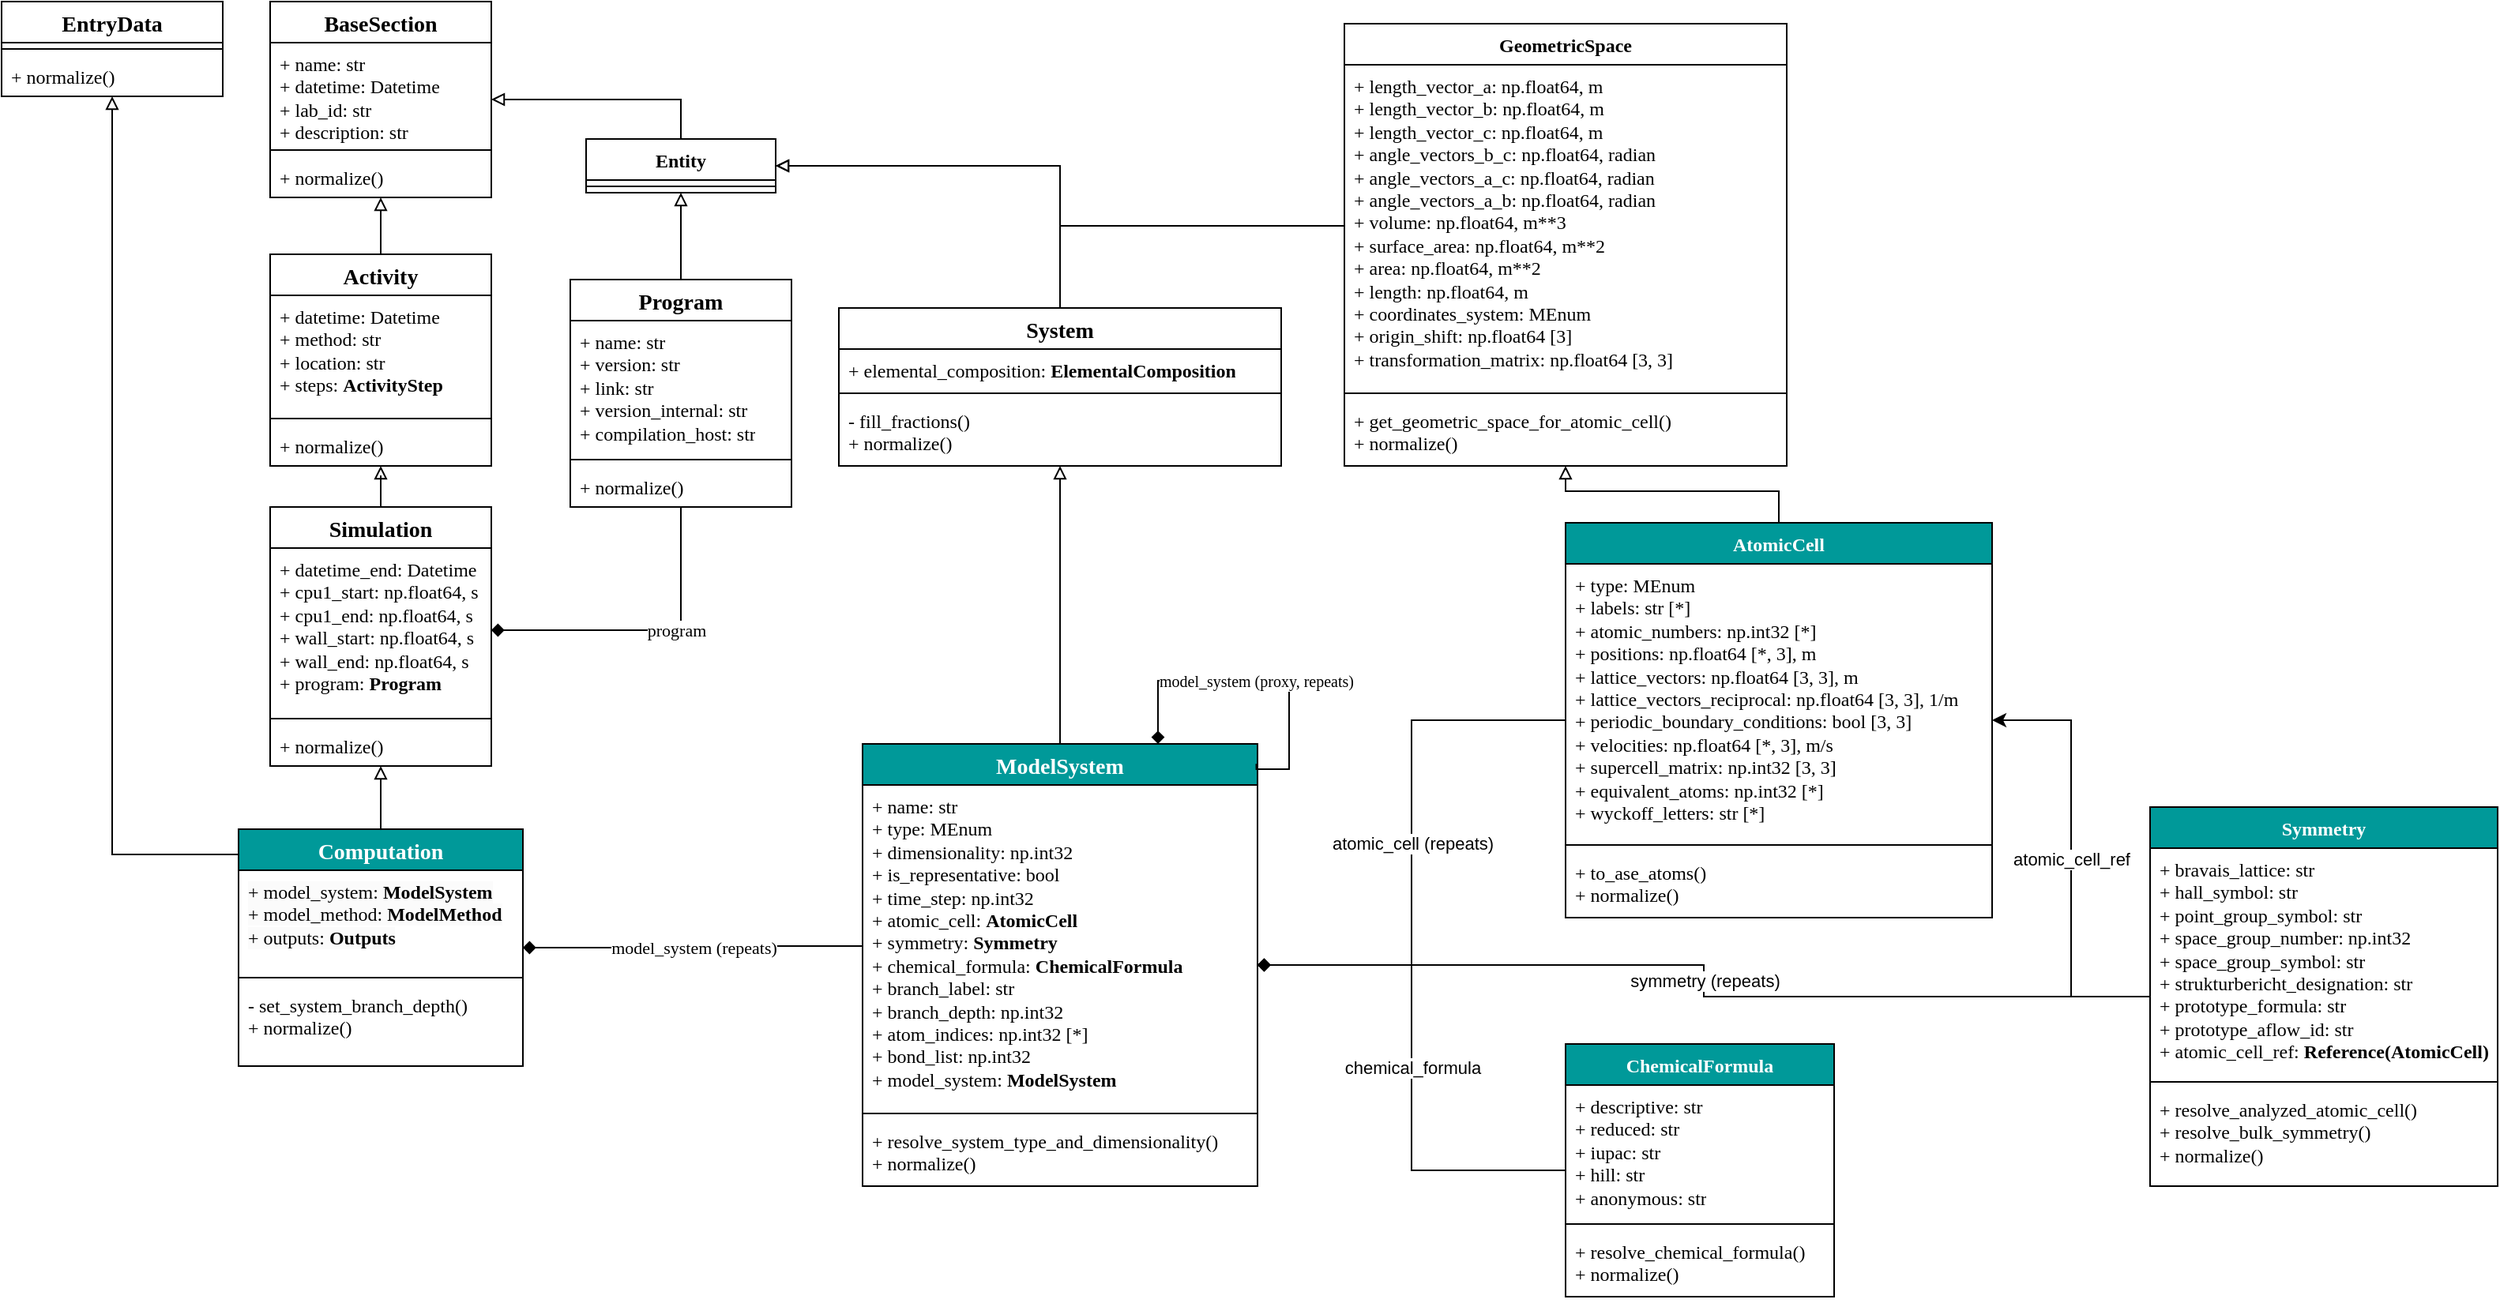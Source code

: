 <mxfile version="22.1.11" type="device">
  <diagram id="C5RBs43oDa-KdzZeNtuy" name="Page-1">
    <mxGraphModel dx="1875" dy="1099" grid="1" gridSize="10" guides="1" tooltips="1" connect="1" arrows="1" fold="1" page="1" pageScale="1" pageWidth="1600" pageHeight="900" background="none" math="0" shadow="0">
      <root>
        <mxCell id="WIyWlLk6GJQsqaUBKTNV-0" />
        <mxCell id="WIyWlLk6GJQsqaUBKTNV-1" parent="WIyWlLk6GJQsqaUBKTNV-0" />
        <mxCell id="U5GqgQL6ftk-DC07x9Vj-40" style="edgeStyle=orthogonalEdgeStyle;rounded=0;orthogonalLoop=1;jettySize=auto;html=1;exitX=0.5;exitY=0;exitDx=0;exitDy=0;endArrow=block;endFill=0;fontFamily=Titillium Web;" parent="WIyWlLk6GJQsqaUBKTNV-1" source="U5GqgQL6ftk-DC07x9Vj-12" target="U5GqgQL6ftk-DC07x9Vj-35" edge="1">
          <mxGeometry relative="1" as="geometry" />
        </mxCell>
        <mxCell id="U5GqgQL6ftk-DC07x9Vj-12" value="&lt;font style=&quot;font-size: 14px;&quot;&gt;Activity&lt;/font&gt;" style="swimlane;fontStyle=1;align=center;verticalAlign=top;childLayout=stackLayout;horizontal=1;startSize=26;horizontalStack=0;resizeParent=1;resizeParentMax=0;resizeLast=0;collapsible=1;marginBottom=0;whiteSpace=wrap;html=1;fontFamily=Titillium Web;" parent="WIyWlLk6GJQsqaUBKTNV-1" vertex="1">
          <mxGeometry x="170" y="160" width="140" height="134" as="geometry">
            <mxRectangle x="790" y="120" width="80" height="30" as="alternateBounds" />
          </mxGeometry>
        </mxCell>
        <mxCell id="U5GqgQL6ftk-DC07x9Vj-13" value="&lt;div&gt;+ datetime: Datetime&lt;/div&gt;&lt;div&gt;+ method: str&lt;/div&gt;&lt;div&gt;+ location: str&lt;/div&gt;&lt;div&gt;+ steps: &lt;b&gt;ActivityStep&lt;/b&gt;&lt;br&gt;&lt;/div&gt;" style="text;strokeColor=none;fillColor=none;align=left;verticalAlign=top;spacingLeft=4;spacingRight=4;overflow=hidden;rotatable=0;points=[[0,0.5],[1,0.5]];portConstraint=eastwest;whiteSpace=wrap;html=1;fontFamily=Titillium Web;" parent="U5GqgQL6ftk-DC07x9Vj-12" vertex="1">
          <mxGeometry y="26" width="140" height="74" as="geometry" />
        </mxCell>
        <mxCell id="U5GqgQL6ftk-DC07x9Vj-14" value="" style="line;strokeWidth=1;fillColor=none;align=left;verticalAlign=middle;spacingTop=-1;spacingLeft=3;spacingRight=3;rotatable=0;labelPosition=right;points=[];portConstraint=eastwest;strokeColor=inherit;fontFamily=Titillium Web;" parent="U5GqgQL6ftk-DC07x9Vj-12" vertex="1">
          <mxGeometry y="100" width="140" height="8" as="geometry" />
        </mxCell>
        <mxCell id="U5GqgQL6ftk-DC07x9Vj-15" value="+ normalize()" style="text;strokeColor=none;fillColor=none;align=left;verticalAlign=top;spacingLeft=4;spacingRight=4;overflow=hidden;rotatable=0;points=[[0,0.5],[1,0.5]];portConstraint=eastwest;whiteSpace=wrap;html=1;fontFamily=Titillium Web;" parent="U5GqgQL6ftk-DC07x9Vj-12" vertex="1">
          <mxGeometry y="108" width="140" height="26" as="geometry" />
        </mxCell>
        <mxCell id="U5GqgQL6ftk-DC07x9Vj-34" style="edgeStyle=orthogonalEdgeStyle;rounded=0;orthogonalLoop=1;jettySize=auto;html=1;entryX=0.5;entryY=1;entryDx=0;entryDy=0;endArrow=block;endFill=0;fontFamily=Titillium Web;" parent="WIyWlLk6GJQsqaUBKTNV-1" source="ploM4A354iRqME2_w59B-9" target="U5GqgQL6ftk-DC07x9Vj-12" edge="1">
          <mxGeometry relative="1" as="geometry">
            <mxPoint x="240" y="350" as="sourcePoint" />
          </mxGeometry>
        </mxCell>
        <mxCell id="U5GqgQL6ftk-DC07x9Vj-28" value="program" style="edgeStyle=orthogonalEdgeStyle;rounded=0;orthogonalLoop=1;jettySize=auto;html=1;endArrow=diamond;endFill=1;fontFamily=Titillium Web;" parent="WIyWlLk6GJQsqaUBKTNV-1" source="ploM4A354iRqME2_w59B-15" target="ploM4A354iRqME2_w59B-10" edge="1">
          <mxGeometry x="-0.18" relative="1" as="geometry">
            <mxPoint as="offset" />
            <mxPoint x="430" y="420" as="sourcePoint" />
            <mxPoint x="320" y="423" as="targetPoint" />
          </mxGeometry>
        </mxCell>
        <mxCell id="U5GqgQL6ftk-DC07x9Vj-33" style="edgeStyle=orthogonalEdgeStyle;rounded=0;orthogonalLoop=1;jettySize=auto;html=1;entryX=0.5;entryY=1;entryDx=0;entryDy=0;endArrow=block;endFill=0;fontFamily=Titillium Web;" parent="WIyWlLk6GJQsqaUBKTNV-1" source="ploM4A354iRqME2_w59B-15" target="U5GqgQL6ftk-DC07x9Vj-29" edge="1">
          <mxGeometry relative="1" as="geometry">
            <mxPoint x="430" y="220" as="sourcePoint" />
          </mxGeometry>
        </mxCell>
        <mxCell id="U5GqgQL6ftk-DC07x9Vj-39" style="edgeStyle=orthogonalEdgeStyle;rounded=0;orthogonalLoop=1;jettySize=auto;html=1;exitX=0.5;exitY=0;exitDx=0;exitDy=0;endArrow=block;endFill=0;fontFamily=Titillium Web;" parent="WIyWlLk6GJQsqaUBKTNV-1" source="U5GqgQL6ftk-DC07x9Vj-29" target="U5GqgQL6ftk-DC07x9Vj-35" edge="1">
          <mxGeometry relative="1" as="geometry" />
        </mxCell>
        <mxCell id="U5GqgQL6ftk-DC07x9Vj-29" value="Entity" style="swimlane;fontStyle=1;align=center;verticalAlign=top;childLayout=stackLayout;horizontal=1;startSize=26;horizontalStack=0;resizeParent=1;resizeParentMax=0;resizeLast=0;collapsible=1;marginBottom=0;whiteSpace=wrap;html=1;fontFamily=Titillium Web;" parent="WIyWlLk6GJQsqaUBKTNV-1" vertex="1">
          <mxGeometry x="370" y="87" width="120" height="34" as="geometry">
            <mxRectangle x="230" y="97" width="80" height="30" as="alternateBounds" />
          </mxGeometry>
        </mxCell>
        <mxCell id="U5GqgQL6ftk-DC07x9Vj-31" value="" style="line;strokeWidth=1;fillColor=none;align=left;verticalAlign=middle;spacingTop=-1;spacingLeft=3;spacingRight=3;rotatable=0;labelPosition=right;points=[];portConstraint=eastwest;strokeColor=inherit;fontFamily=Titillium Web;" parent="U5GqgQL6ftk-DC07x9Vj-29" vertex="1">
          <mxGeometry y="26" width="120" height="8" as="geometry" />
        </mxCell>
        <mxCell id="U5GqgQL6ftk-DC07x9Vj-35" value="&lt;font style=&quot;font-size: 14px;&quot;&gt;BaseSection&lt;/font&gt;" style="swimlane;fontStyle=1;align=center;verticalAlign=top;childLayout=stackLayout;horizontal=1;startSize=26;horizontalStack=0;resizeParent=1;resizeParentMax=0;resizeLast=0;collapsible=1;marginBottom=0;whiteSpace=wrap;html=1;fontFamily=Titillium Web;" parent="WIyWlLk6GJQsqaUBKTNV-1" vertex="1">
          <mxGeometry x="170" width="140" height="124" as="geometry">
            <mxRectangle x="790" y="120" width="80" height="30" as="alternateBounds" />
          </mxGeometry>
        </mxCell>
        <mxCell id="U5GqgQL6ftk-DC07x9Vj-36" value="&lt;div&gt;+ name: str&lt;/div&gt;&lt;div&gt;+ datetime: Datetime&lt;/div&gt;&lt;div&gt;+ lab_id: str&lt;/div&gt;&lt;div&gt;+ description: str&lt;br&gt;&lt;/div&gt;" style="text;strokeColor=none;fillColor=none;align=left;verticalAlign=top;spacingLeft=4;spacingRight=4;overflow=hidden;rotatable=0;points=[[0,0.5],[1,0.5]];portConstraint=eastwest;whiteSpace=wrap;html=1;fontFamily=Titillium Web;" parent="U5GqgQL6ftk-DC07x9Vj-35" vertex="1">
          <mxGeometry y="26" width="140" height="64" as="geometry" />
        </mxCell>
        <mxCell id="U5GqgQL6ftk-DC07x9Vj-37" value="" style="line;strokeWidth=1;fillColor=none;align=left;verticalAlign=middle;spacingTop=-1;spacingLeft=3;spacingRight=3;rotatable=0;labelPosition=right;points=[];portConstraint=eastwest;strokeColor=inherit;fontFamily=Titillium Web;" parent="U5GqgQL6ftk-DC07x9Vj-35" vertex="1">
          <mxGeometry y="90" width="140" height="8" as="geometry" />
        </mxCell>
        <mxCell id="U5GqgQL6ftk-DC07x9Vj-38" value="+ normalize()" style="text;strokeColor=none;fillColor=none;align=left;verticalAlign=top;spacingLeft=4;spacingRight=4;overflow=hidden;rotatable=0;points=[[0,0.5],[1,0.5]];portConstraint=eastwest;whiteSpace=wrap;html=1;fontFamily=Titillium Web;" parent="U5GqgQL6ftk-DC07x9Vj-35" vertex="1">
          <mxGeometry y="98" width="140" height="26" as="geometry" />
        </mxCell>
        <mxCell id="-lElYZLikcV54iIBVmyU-9" style="edgeStyle=orthogonalEdgeStyle;rounded=0;orthogonalLoop=1;jettySize=auto;html=1;exitX=0.5;exitY=0;exitDx=0;exitDy=0;endArrow=block;endFill=0;fontFamily=Titillium Web;" parent="WIyWlLk6GJQsqaUBKTNV-1" source="-lElYZLikcV54iIBVmyU-5" target="ploM4A354iRqME2_w59B-9" edge="1">
          <mxGeometry relative="1" as="geometry">
            <mxPoint x="240" y="478" as="targetPoint" />
          </mxGeometry>
        </mxCell>
        <mxCell id="GcffmOKPlSCTgOieq29l-12" style="edgeStyle=orthogonalEdgeStyle;rounded=0;orthogonalLoop=1;jettySize=auto;html=1;exitX=0;exitY=0;exitDx=0;exitDy=0;endArrow=block;endFill=0;" parent="WIyWlLk6GJQsqaUBKTNV-1" source="-lElYZLikcV54iIBVmyU-5" target="GcffmOKPlSCTgOieq29l-7" edge="1">
          <mxGeometry relative="1" as="geometry">
            <Array as="points">
              <mxPoint x="70" y="540" />
            </Array>
          </mxGeometry>
        </mxCell>
        <mxCell id="-lElYZLikcV54iIBVmyU-5" value="&lt;font style=&quot;font-size: 14px;&quot;&gt;Computation&lt;/font&gt;" style="swimlane;fontStyle=1;align=center;verticalAlign=top;childLayout=stackLayout;horizontal=1;startSize=26;horizontalStack=0;resizeParent=1;resizeParentMax=0;resizeLast=0;collapsible=1;marginBottom=0;whiteSpace=wrap;html=1;fillColor=#009999;fontColor=#ffffff;fontFamily=Titillium Web;" parent="WIyWlLk6GJQsqaUBKTNV-1" vertex="1">
          <mxGeometry x="150" y="524" width="180" height="150" as="geometry">
            <mxRectangle x="790" y="120" width="80" height="30" as="alternateBounds" />
          </mxGeometry>
        </mxCell>
        <mxCell id="-lElYZLikcV54iIBVmyU-6" value="&lt;span style=&quot;color: rgb(0, 0, 0); font-family: &amp;quot;Titillium Web&amp;quot;; font-size: 12px; font-style: normal; font-variant-ligatures: normal; font-variant-caps: normal; font-weight: 400; letter-spacing: normal; orphans: 2; text-align: left; text-indent: 0px; text-transform: none; widows: 2; word-spacing: 0px; -webkit-text-stroke-width: 0px; background-color: rgb(251, 251, 251); text-decoration-thickness: initial; text-decoration-style: initial; text-decoration-color: initial; float: none; display: inline !important;&quot;&gt;+ model_system:&lt;span&gt;&amp;nbsp;&lt;/span&gt;&lt;/span&gt;&lt;span style=&quot;border-color: var(--border-color); color: rgb(0, 0, 0); font-family: &amp;quot;Titillium Web&amp;quot;; font-size: 12px; font-style: normal; font-variant-ligatures: normal; font-variant-caps: normal; letter-spacing: normal; orphans: 2; text-align: left; text-indent: 0px; text-transform: none; widows: 2; word-spacing: 0px; -webkit-text-stroke-width: 0px; background-color: rgb(251, 251, 251); text-decoration-thickness: initial; text-decoration-style: initial; text-decoration-color: initial;&quot;&gt;&lt;b&gt;ModelSystem&lt;/b&gt;&lt;br&gt;+ model_method:&lt;/span&gt;&lt;span style=&quot;border-color: var(--border-color); color: rgb(0, 0, 0); font-family: &amp;quot;Titillium Web&amp;quot;; font-size: 12px; font-style: normal; font-variant-ligatures: normal; font-variant-caps: normal; letter-spacing: normal; orphans: 2; text-align: left; text-indent: 0px; text-transform: none; widows: 2; word-spacing: 0px; -webkit-text-stroke-width: 0px; background-color: rgb(251, 251, 251); text-decoration-thickness: initial; text-decoration-style: initial; text-decoration-color: initial;&quot;&gt;&lt;b&gt;&amp;nbsp;&lt;/b&gt;&lt;span style=&quot;border-color: var(--border-color);&quot;&gt;&lt;b&gt;ModelMethod&lt;/b&gt;&lt;br&gt;+ outputs:&lt;/span&gt;&lt;b style=&quot;font-weight: bold; border-color: var(--border-color);&quot;&gt;&amp;nbsp;&lt;b style=&quot;border-color: var(--border-color);&quot;&gt;Outputs&lt;br style=&quot;border-color: var(--border-color);&quot;&gt;&lt;/b&gt;&lt;/b&gt;&lt;/span&gt;" style="text;strokeColor=none;fillColor=none;align=left;verticalAlign=top;spacingLeft=4;spacingRight=4;overflow=hidden;rotatable=0;points=[[0,0.5],[1,0.5]];portConstraint=eastwest;whiteSpace=wrap;html=1;fontFamily=Titillium Web;" parent="-lElYZLikcV54iIBVmyU-5" vertex="1">
          <mxGeometry y="26" width="180" height="64" as="geometry" />
        </mxCell>
        <mxCell id="-lElYZLikcV54iIBVmyU-7" value="" style="line;strokeWidth=1;fillColor=none;align=left;verticalAlign=middle;spacingTop=-1;spacingLeft=3;spacingRight=3;rotatable=0;labelPosition=right;points=[];portConstraint=eastwest;strokeColor=inherit;fontFamily=Titillium Web;" parent="-lElYZLikcV54iIBVmyU-5" vertex="1">
          <mxGeometry y="90" width="180" height="8" as="geometry" />
        </mxCell>
        <mxCell id="-lElYZLikcV54iIBVmyU-8" value="&lt;div&gt;- set_system_branch_depth()&lt;br&gt;&lt;/div&gt;&lt;div&gt;+ normalize()&lt;/div&gt;" style="text;strokeColor=none;fillColor=none;align=left;verticalAlign=top;spacingLeft=4;spacingRight=4;overflow=hidden;rotatable=0;points=[[0,0.5],[1,0.5]];portConstraint=eastwest;whiteSpace=wrap;html=1;fontFamily=Titillium Web;" parent="-lElYZLikcV54iIBVmyU-5" vertex="1">
          <mxGeometry y="98" width="180" height="52" as="geometry" />
        </mxCell>
        <mxCell id="-lElYZLikcV54iIBVmyU-25" style="edgeStyle=orthogonalEdgeStyle;rounded=0;orthogonalLoop=1;jettySize=auto;html=1;endArrow=block;endFill=0;fontFamily=Titillium Web;" parent="WIyWlLk6GJQsqaUBKTNV-1" source="-lElYZLikcV54iIBVmyU-10" target="-lElYZLikcV54iIBVmyU-18" edge="1">
          <mxGeometry relative="1" as="geometry" />
        </mxCell>
        <mxCell id="-lElYZLikcV54iIBVmyU-10" value="&lt;font style=&quot;font-size: 14px;&quot;&gt;ModelSystem&lt;/font&gt;" style="swimlane;fontStyle=1;align=center;verticalAlign=top;childLayout=stackLayout;horizontal=1;startSize=26;horizontalStack=0;resizeParent=1;resizeParentMax=0;resizeLast=0;collapsible=1;marginBottom=0;whiteSpace=wrap;html=1;fillColor=#009999;fontColor=#ffffff;fontFamily=Titillium Web;" parent="WIyWlLk6GJQsqaUBKTNV-1" vertex="1">
          <mxGeometry x="545" y="470" width="250" height="280" as="geometry">
            <mxRectangle x="790" y="120" width="80" height="30" as="alternateBounds" />
          </mxGeometry>
        </mxCell>
        <mxCell id="-lElYZLikcV54iIBVmyU-11" value="&lt;div&gt;+ name: str&lt;/div&gt;&lt;div style=&quot;border-color: var(--border-color);&quot;&gt;+ type: MEnum&lt;/div&gt;&lt;div&gt;&lt;div style=&quot;border-color: var(--border-color);&quot;&gt;+ dimensionality: np.int32&lt;/div&gt;&lt;/div&gt;&lt;div style=&quot;border-color: var(--border-color);&quot;&gt;&lt;div style=&quot;border-color: var(--border-color);&quot;&gt;+ is_representative: bool&lt;br style=&quot;border-color: var(--border-color);&quot;&gt;&lt;/div&gt;&lt;div&gt;&lt;span style=&quot;background-color: initial;&quot;&gt;+ time_step: np.int32&lt;/span&gt;&lt;/div&gt;&lt;/div&gt;&lt;div&gt;+ atomic_cell: &lt;b&gt;AtomicCell&lt;/b&gt;&lt;/div&gt;&lt;div&gt;+ symmetry: &lt;b&gt;Symmetry&lt;/b&gt;&lt;/div&gt;&lt;div&gt;&lt;span style=&quot;background-color: initial;&quot;&gt;+ chemical_formula: &lt;b&gt;ChemicalFormula&lt;/b&gt;&lt;/span&gt;&lt;/div&gt;&lt;div&gt;&lt;span style=&quot;background-color: initial;&quot;&gt;+ branch_label: str&lt;/span&gt;&lt;br&gt;&lt;/div&gt;&lt;div&gt;+ branch_depth: np.int32&lt;/div&gt;&lt;div&gt;+ atom_indices: np.int32 [*]&lt;/div&gt;&lt;div&gt;+ bond_list: np.int32&lt;/div&gt;&lt;div&gt;+ model_system: &lt;b&gt;ModelSystem&lt;/b&gt;&lt;/div&gt;" style="text;strokeColor=none;fillColor=none;align=left;verticalAlign=top;spacingLeft=4;spacingRight=4;overflow=hidden;rotatable=0;points=[[0,0.5],[1,0.5]];portConstraint=eastwest;whiteSpace=wrap;html=1;fontFamily=Titillium Web;" parent="-lElYZLikcV54iIBVmyU-10" vertex="1">
          <mxGeometry y="26" width="250" height="204" as="geometry" />
        </mxCell>
        <mxCell id="-lElYZLikcV54iIBVmyU-12" value="" style="line;strokeWidth=1;fillColor=none;align=left;verticalAlign=middle;spacingTop=-1;spacingLeft=3;spacingRight=3;rotatable=0;labelPosition=right;points=[];portConstraint=eastwest;strokeColor=inherit;fontFamily=Titillium Web;" parent="-lElYZLikcV54iIBVmyU-10" vertex="1">
          <mxGeometry y="230" width="250" height="8" as="geometry" />
        </mxCell>
        <mxCell id="-lElYZLikcV54iIBVmyU-13" value="&lt;div&gt;+ resolve_system_type_and_dimensionality()&lt;/div&gt;&lt;div&gt;&lt;span style=&quot;background-color: initial;&quot;&gt;+ normalize()&lt;/span&gt;&lt;/div&gt;" style="text;strokeColor=none;fillColor=none;align=left;verticalAlign=top;spacingLeft=4;spacingRight=4;overflow=hidden;rotatable=0;points=[[0,0.5],[1,0.5]];portConstraint=eastwest;whiteSpace=wrap;html=1;fontFamily=Titillium Web;" parent="-lElYZLikcV54iIBVmyU-10" vertex="1">
          <mxGeometry y="238" width="250" height="42" as="geometry" />
        </mxCell>
        <mxCell id="-lElYZLikcV54iIBVmyU-15" value="model_system (repeats)" style="edgeStyle=orthogonalEdgeStyle;rounded=0;orthogonalLoop=1;jettySize=auto;html=1;exitX=0;exitY=0.5;exitDx=0;exitDy=0;endArrow=diamond;endFill=1;fontFamily=Titillium Web;" parent="WIyWlLk6GJQsqaUBKTNV-1" source="-lElYZLikcV54iIBVmyU-11" target="-lElYZLikcV54iIBVmyU-5" edge="1">
          <mxGeometry relative="1" as="geometry" />
        </mxCell>
        <mxCell id="GcffmOKPlSCTgOieq29l-13" style="edgeStyle=orthogonalEdgeStyle;rounded=0;orthogonalLoop=1;jettySize=auto;html=1;exitX=0.5;exitY=0;exitDx=0;exitDy=0;endArrow=block;endFill=0;entryX=1;entryY=0.5;entryDx=0;entryDy=0;" parent="WIyWlLk6GJQsqaUBKTNV-1" source="-lElYZLikcV54iIBVmyU-18" target="U5GqgQL6ftk-DC07x9Vj-29" edge="1">
          <mxGeometry relative="1" as="geometry" />
        </mxCell>
        <mxCell id="-lElYZLikcV54iIBVmyU-18" value="&lt;font style=&quot;font-size: 14px;&quot;&gt;System&lt;/font&gt;" style="swimlane;fontStyle=1;align=center;verticalAlign=top;childLayout=stackLayout;horizontal=1;startSize=26;horizontalStack=0;resizeParent=1;resizeParentMax=0;resizeLast=0;collapsible=1;marginBottom=0;whiteSpace=wrap;html=1;fontFamily=Titillium Web;" parent="WIyWlLk6GJQsqaUBKTNV-1" vertex="1">
          <mxGeometry x="530" y="194" width="280" height="100" as="geometry">
            <mxRectangle x="790" y="120" width="80" height="30" as="alternateBounds" />
          </mxGeometry>
        </mxCell>
        <mxCell id="-lElYZLikcV54iIBVmyU-19" value="+ elemental_composition: &lt;b&gt;ElementalComposition&lt;/b&gt;" style="text;strokeColor=none;fillColor=none;align=left;verticalAlign=top;spacingLeft=4;spacingRight=4;overflow=hidden;rotatable=0;points=[[0,0.5],[1,0.5]];portConstraint=eastwest;whiteSpace=wrap;html=1;fontFamily=Titillium Web;" parent="-lElYZLikcV54iIBVmyU-18" vertex="1">
          <mxGeometry y="26" width="280" height="24" as="geometry" />
        </mxCell>
        <mxCell id="-lElYZLikcV54iIBVmyU-20" value="" style="line;strokeWidth=1;fillColor=none;align=left;verticalAlign=middle;spacingTop=-1;spacingLeft=3;spacingRight=3;rotatable=0;labelPosition=right;points=[];portConstraint=eastwest;strokeColor=inherit;fontFamily=Titillium Web;" parent="-lElYZLikcV54iIBVmyU-18" vertex="1">
          <mxGeometry y="50" width="280" height="8" as="geometry" />
        </mxCell>
        <mxCell id="-lElYZLikcV54iIBVmyU-21" value="&lt;div&gt;- fill_fractions()&lt;/div&gt;&lt;div&gt;+ normalize()&lt;br&gt;&lt;/div&gt;" style="text;strokeColor=none;fillColor=none;align=left;verticalAlign=top;spacingLeft=4;spacingRight=4;overflow=hidden;rotatable=0;points=[[0,0.5],[1,0.5]];portConstraint=eastwest;whiteSpace=wrap;html=1;fontFamily=Titillium Web;" parent="-lElYZLikcV54iIBVmyU-18" vertex="1">
          <mxGeometry y="58" width="280" height="42" as="geometry" />
        </mxCell>
        <mxCell id="-lElYZLikcV54iIBVmyU-31" style="edgeStyle=orthogonalEdgeStyle;rounded=0;orthogonalLoop=1;jettySize=auto;html=1;endArrow=block;endFill=0;fontFamily=Titillium Web;" parent="WIyWlLk6GJQsqaUBKTNV-1" source="-lElYZLikcV54iIBVmyU-27" target="ploM4A354iRqME2_w59B-1" edge="1">
          <mxGeometry relative="1" as="geometry">
            <mxPoint x="1100" y="146.029" as="targetPoint" />
          </mxGeometry>
        </mxCell>
        <mxCell id="ploM4A354iRqME2_w59B-26" value="atomic_cell (repeats)" style="edgeStyle=orthogonalEdgeStyle;rounded=0;orthogonalLoop=1;jettySize=auto;html=1;endArrow=diamond;endFill=1;" edge="1" parent="WIyWlLk6GJQsqaUBKTNV-1" source="-lElYZLikcV54iIBVmyU-27" target="-lElYZLikcV54iIBVmyU-10">
          <mxGeometry x="0.001" relative="1" as="geometry">
            <mxPoint as="offset" />
          </mxGeometry>
        </mxCell>
        <mxCell id="-lElYZLikcV54iIBVmyU-27" value="AtomicCell" style="swimlane;fontStyle=1;align=center;verticalAlign=top;childLayout=stackLayout;horizontal=1;startSize=26;horizontalStack=0;resizeParent=1;resizeParentMax=0;resizeLast=0;collapsible=1;marginBottom=0;whiteSpace=wrap;html=1;fillColor=#009999;fontColor=#ffffff;fontFamily=Titillium Web;" parent="WIyWlLk6GJQsqaUBKTNV-1" vertex="1">
          <mxGeometry x="990" y="330" width="270" height="250" as="geometry">
            <mxRectangle x="790" y="120" width="80" height="30" as="alternateBounds" />
          </mxGeometry>
        </mxCell>
        <mxCell id="-lElYZLikcV54iIBVmyU-28" value="&lt;div&gt;+ type: MEnum&lt;/div&gt;&lt;div&gt;&lt;span style=&quot;background-color: initial;&quot;&gt;+ labels: str [*]&lt;/span&gt;&lt;br&gt;&lt;/div&gt;&lt;div&gt;+ atomic_numbers: np.int32 [*]&lt;br&gt;&lt;/div&gt;&lt;div&gt;+ positions: np.float64 [*, 3], m&lt;/div&gt;&lt;div&gt;+ lattice_vectors: np.float64 [3, 3], m&lt;br&gt;&lt;/div&gt;&lt;div&gt;+ lattice_vectors_reciprocal: np.float64 [3, 3], 1/m&lt;br&gt;&lt;/div&gt;&lt;div&gt;+ periodic_boundary_conditions: bool [3, 3]&lt;/div&gt;&lt;div&gt;+ velocities: np.float64 [*, 3], m/s&lt;/div&gt;&lt;div&gt;+ supercell_matrix: np.int32 [3, 3]&lt;/div&gt;&lt;div&gt;+ equivalent_atoms: np.int32 [*]&lt;/div&gt;&lt;div&gt;+ wyckoff_letters: str [*]&lt;/div&gt;" style="text;strokeColor=none;fillColor=none;align=left;verticalAlign=top;spacingLeft=4;spacingRight=4;overflow=hidden;rotatable=0;points=[[0,0.5],[1,0.5]];portConstraint=eastwest;whiteSpace=wrap;html=1;fontFamily=Titillium Web;" parent="-lElYZLikcV54iIBVmyU-27" vertex="1">
          <mxGeometry y="26" width="270" height="174" as="geometry" />
        </mxCell>
        <mxCell id="-lElYZLikcV54iIBVmyU-29" value="" style="line;strokeWidth=1;fillColor=none;align=left;verticalAlign=middle;spacingTop=-1;spacingLeft=3;spacingRight=3;rotatable=0;labelPosition=right;points=[];portConstraint=eastwest;strokeColor=inherit;fontFamily=Titillium Web;" parent="-lElYZLikcV54iIBVmyU-27" vertex="1">
          <mxGeometry y="200" width="270" height="8" as="geometry" />
        </mxCell>
        <mxCell id="-lElYZLikcV54iIBVmyU-30" value="+ to_ase_atoms()&lt;br&gt;+ normalize()" style="text;strokeColor=none;fillColor=none;align=left;verticalAlign=top;spacingLeft=4;spacingRight=4;overflow=hidden;rotatable=0;points=[[0,0.5],[1,0.5]];portConstraint=eastwest;whiteSpace=wrap;html=1;fontFamily=Titillium Web;" parent="-lElYZLikcV54iIBVmyU-27" vertex="1">
          <mxGeometry y="208" width="270" height="42" as="geometry" />
        </mxCell>
        <mxCell id="GcffmOKPlSCTgOieq29l-7" value="&lt;font style=&quot;font-size: 14px;&quot;&gt;EntryData&lt;/font&gt;" style="swimlane;fontStyle=1;align=center;verticalAlign=top;childLayout=stackLayout;horizontal=1;startSize=26;horizontalStack=0;resizeParent=1;resizeParentMax=0;resizeLast=0;collapsible=1;marginBottom=0;whiteSpace=wrap;html=1;fontFamily=Titillium Web;" parent="WIyWlLk6GJQsqaUBKTNV-1" vertex="1">
          <mxGeometry width="140" height="60" as="geometry">
            <mxRectangle x="790" y="120" width="80" height="30" as="alternateBounds" />
          </mxGeometry>
        </mxCell>
        <mxCell id="GcffmOKPlSCTgOieq29l-9" value="" style="line;strokeWidth=1;fillColor=none;align=left;verticalAlign=middle;spacingTop=-1;spacingLeft=3;spacingRight=3;rotatable=0;labelPosition=right;points=[];portConstraint=eastwest;strokeColor=inherit;fontFamily=Titillium Web;" parent="GcffmOKPlSCTgOieq29l-7" vertex="1">
          <mxGeometry y="26" width="140" height="8" as="geometry" />
        </mxCell>
        <mxCell id="GcffmOKPlSCTgOieq29l-10" value="+ normalize()" style="text;strokeColor=none;fillColor=none;align=left;verticalAlign=top;spacingLeft=4;spacingRight=4;overflow=hidden;rotatable=0;points=[[0,0.5],[1,0.5]];portConstraint=eastwest;whiteSpace=wrap;html=1;fontFamily=Titillium Web;" parent="GcffmOKPlSCTgOieq29l-7" vertex="1">
          <mxGeometry y="34" width="140" height="26" as="geometry" />
        </mxCell>
        <mxCell id="GcffmOKPlSCTgOieq29l-17" value="&lt;font style=&quot;font-size: 10px;&quot; face=&quot;Titillium Web&quot;&gt;model_system (proxy, repeats)&lt;/font&gt;" style="edgeStyle=orthogonalEdgeStyle;rounded=0;orthogonalLoop=1;jettySize=auto;html=1;exitX=0.997;exitY=0.045;exitDx=0;exitDy=0;exitPerimeter=0;endArrow=diamond;endFill=1;" parent="WIyWlLk6GJQsqaUBKTNV-1" source="-lElYZLikcV54iIBVmyU-10" target="-lElYZLikcV54iIBVmyU-10" edge="1">
          <mxGeometry relative="1" as="geometry">
            <Array as="points">
              <mxPoint x="794" y="486" />
              <mxPoint x="815" y="486" />
              <mxPoint x="815" y="430" />
              <mxPoint x="732" y="430" />
            </Array>
          </mxGeometry>
        </mxCell>
        <mxCell id="ploM4A354iRqME2_w59B-1" value="GeometricSpace" style="swimlane;fontStyle=1;align=center;verticalAlign=top;childLayout=stackLayout;horizontal=1;startSize=26;horizontalStack=0;resizeParent=1;resizeParentMax=0;resizeLast=0;collapsible=1;marginBottom=0;whiteSpace=wrap;html=1;fontFamily=Titillium Web;" vertex="1" parent="WIyWlLk6GJQsqaUBKTNV-1">
          <mxGeometry x="850" y="14" width="280" height="280" as="geometry">
            <mxRectangle x="790" y="120" width="80" height="30" as="alternateBounds" />
          </mxGeometry>
        </mxCell>
        <mxCell id="ploM4A354iRqME2_w59B-2" value="&lt;div style=&quot;border-color: var(--border-color);&quot;&gt;+ length_vector_a: np.float64, m&lt;br style=&quot;border-color: var(--border-color);&quot;&gt;&lt;/div&gt;+ length_vector_b: np.float64, m&lt;br style=&quot;border-color: var(--border-color);&quot;&gt;+ length_vector_c: np.float64, m&lt;br style=&quot;border-color: var(--border-color);&quot;&gt;+ angle_vectors_b_c: np.float64, radian&lt;br style=&quot;border-color: var(--border-color);&quot;&gt;+ angle_vectors_a_c: np.float64, radian&lt;br style=&quot;border-color: var(--border-color);&quot;&gt;+ angle_vectors_a_b: np.float64, radian&lt;br style=&quot;border-color: var(--border-color);&quot;&gt;+ volume: np.float64, m**3&lt;br style=&quot;border-color: var(--border-color);&quot;&gt;+ surface_area: np.float64, m**2&lt;br style=&quot;border-color: var(--border-color);&quot;&gt;+ area: np.float64, m**2&lt;br style=&quot;border-color: var(--border-color);&quot;&gt;+ length: np.float64, m&lt;br style=&quot;border-color: var(--border-color);&quot;&gt;+ coordinates_system: MEnum&lt;br style=&quot;border-color: var(--border-color);&quot;&gt;+ origin_shift: np.float64 [3]&lt;br style=&quot;border-color: var(--border-color);&quot;&gt;+&amp;nbsp;transformation_matrix: np.float64 [3, 3]" style="text;strokeColor=none;fillColor=none;align=left;verticalAlign=top;spacingLeft=4;spacingRight=4;overflow=hidden;rotatable=0;points=[[0,0.5],[1,0.5]];portConstraint=eastwest;whiteSpace=wrap;html=1;fontFamily=Titillium Web;" vertex="1" parent="ploM4A354iRqME2_w59B-1">
          <mxGeometry y="26" width="280" height="204" as="geometry" />
        </mxCell>
        <mxCell id="ploM4A354iRqME2_w59B-3" value="" style="line;strokeWidth=1;fillColor=none;align=left;verticalAlign=middle;spacingTop=-1;spacingLeft=3;spacingRight=3;rotatable=0;labelPosition=right;points=[];portConstraint=eastwest;strokeColor=inherit;fontFamily=Titillium Web;" vertex="1" parent="ploM4A354iRqME2_w59B-1">
          <mxGeometry y="230" width="280" height="8" as="geometry" />
        </mxCell>
        <mxCell id="ploM4A354iRqME2_w59B-4" value="&lt;div&gt;+ get_geometric_space_for_atomic_cell()&lt;/div&gt;&lt;div&gt;+ normalize()&lt;br&gt;&lt;/div&gt;" style="text;strokeColor=none;fillColor=none;align=left;verticalAlign=top;spacingLeft=4;spacingRight=4;overflow=hidden;rotatable=0;points=[[0,0.5],[1,0.5]];portConstraint=eastwest;whiteSpace=wrap;html=1;fontFamily=Titillium Web;" vertex="1" parent="ploM4A354iRqME2_w59B-1">
          <mxGeometry y="238" width="280" height="42" as="geometry" />
        </mxCell>
        <mxCell id="ploM4A354iRqME2_w59B-8" style="edgeStyle=orthogonalEdgeStyle;rounded=0;orthogonalLoop=1;jettySize=auto;html=1;exitX=0;exitY=0.5;exitDx=0;exitDy=0;endArrow=block;endFill=0;" edge="1" parent="WIyWlLk6GJQsqaUBKTNV-1" source="ploM4A354iRqME2_w59B-2" target="U5GqgQL6ftk-DC07x9Vj-29">
          <mxGeometry relative="1" as="geometry" />
        </mxCell>
        <mxCell id="ploM4A354iRqME2_w59B-9" value="&lt;font style=&quot;font-size: 14px;&quot;&gt;Simulation&lt;/font&gt;" style="swimlane;fontStyle=1;align=center;verticalAlign=top;childLayout=stackLayout;horizontal=1;startSize=26;horizontalStack=0;resizeParent=1;resizeParentMax=0;resizeLast=0;collapsible=1;marginBottom=0;whiteSpace=wrap;html=1;fontFamily=Titillium Web;" vertex="1" parent="WIyWlLk6GJQsqaUBKTNV-1">
          <mxGeometry x="170" y="320" width="140" height="164" as="geometry">
            <mxRectangle x="790" y="120" width="80" height="30" as="alternateBounds" />
          </mxGeometry>
        </mxCell>
        <mxCell id="ploM4A354iRqME2_w59B-10" value="&lt;div&gt;+ datetime_end: Datetime&lt;/div&gt;&lt;div&gt;+ cpu1_start: np.float64, s&lt;/div&gt;&lt;div&gt;+ cpu1_end: np.float64, s&lt;/div&gt;&lt;div&gt;+ wall_start: np.float64, s&lt;/div&gt;&lt;div&gt;+ wall_end: np.float64, s&lt;/div&gt;&lt;div&gt;+ program: &lt;b&gt;Program&lt;/b&gt;&lt;br&gt;&lt;/div&gt;" style="text;strokeColor=none;fillColor=none;align=left;verticalAlign=top;spacingLeft=4;spacingRight=4;overflow=hidden;rotatable=0;points=[[0,0.5],[1,0.5]];portConstraint=eastwest;whiteSpace=wrap;html=1;fontFamily=Titillium Web;" vertex="1" parent="ploM4A354iRqME2_w59B-9">
          <mxGeometry y="26" width="140" height="104" as="geometry" />
        </mxCell>
        <mxCell id="ploM4A354iRqME2_w59B-11" value="" style="line;strokeWidth=1;fillColor=none;align=left;verticalAlign=middle;spacingTop=-1;spacingLeft=3;spacingRight=3;rotatable=0;labelPosition=right;points=[];portConstraint=eastwest;strokeColor=inherit;fontFamily=Titillium Web;" vertex="1" parent="ploM4A354iRqME2_w59B-9">
          <mxGeometry y="130" width="140" height="8" as="geometry" />
        </mxCell>
        <mxCell id="ploM4A354iRqME2_w59B-12" value="+ normalize()" style="text;strokeColor=none;fillColor=none;align=left;verticalAlign=top;spacingLeft=4;spacingRight=4;overflow=hidden;rotatable=0;points=[[0,0.5],[1,0.5]];portConstraint=eastwest;whiteSpace=wrap;html=1;fontFamily=Titillium Web;" vertex="1" parent="ploM4A354iRqME2_w59B-9">
          <mxGeometry y="138" width="140" height="26" as="geometry" />
        </mxCell>
        <mxCell id="ploM4A354iRqME2_w59B-15" value="&lt;font style=&quot;font-size: 14px;&quot;&gt;Program&lt;/font&gt;" style="swimlane;fontStyle=1;align=center;verticalAlign=top;childLayout=stackLayout;horizontal=1;startSize=26;horizontalStack=0;resizeParent=1;resizeParentMax=0;resizeLast=0;collapsible=1;marginBottom=0;whiteSpace=wrap;html=1;fontFamily=Titillium Web;" vertex="1" parent="WIyWlLk6GJQsqaUBKTNV-1">
          <mxGeometry x="360" y="176" width="140" height="144" as="geometry">
            <mxRectangle x="790" y="120" width="80" height="30" as="alternateBounds" />
          </mxGeometry>
        </mxCell>
        <mxCell id="ploM4A354iRqME2_w59B-16" value="&lt;div&gt;+ name: str&lt;/div&gt;&lt;div&gt;+ version: str&lt;/div&gt;&lt;div&gt;+ link: str&lt;/div&gt;&lt;div&gt;+ version_internal: str&lt;/div&gt;&lt;div&gt;+ compilation_host: str&lt;/div&gt;" style="text;strokeColor=none;fillColor=none;align=left;verticalAlign=top;spacingLeft=4;spacingRight=4;overflow=hidden;rotatable=0;points=[[0,0.5],[1,0.5]];portConstraint=eastwest;whiteSpace=wrap;html=1;fontFamily=Titillium Web;" vertex="1" parent="ploM4A354iRqME2_w59B-15">
          <mxGeometry y="26" width="140" height="84" as="geometry" />
        </mxCell>
        <mxCell id="ploM4A354iRqME2_w59B-17" value="" style="line;strokeWidth=1;fillColor=none;align=left;verticalAlign=middle;spacingTop=-1;spacingLeft=3;spacingRight=3;rotatable=0;labelPosition=right;points=[];portConstraint=eastwest;strokeColor=inherit;fontFamily=Titillium Web;" vertex="1" parent="ploM4A354iRqME2_w59B-15">
          <mxGeometry y="110" width="140" height="8" as="geometry" />
        </mxCell>
        <mxCell id="ploM4A354iRqME2_w59B-18" value="+ normalize()" style="text;strokeColor=none;fillColor=none;align=left;verticalAlign=top;spacingLeft=4;spacingRight=4;overflow=hidden;rotatable=0;points=[[0,0.5],[1,0.5]];portConstraint=eastwest;whiteSpace=wrap;html=1;fontFamily=Titillium Web;" vertex="1" parent="ploM4A354iRqME2_w59B-15">
          <mxGeometry y="118" width="140" height="26" as="geometry" />
        </mxCell>
        <mxCell id="ploM4A354iRqME2_w59B-24" value="chemical_formula" style="edgeStyle=orthogonalEdgeStyle;rounded=0;orthogonalLoop=1;jettySize=auto;html=1;endArrow=diamond;endFill=1;" edge="1" parent="WIyWlLk6GJQsqaUBKTNV-1" source="ploM4A354iRqME2_w59B-20" target="-lElYZLikcV54iIBVmyU-10">
          <mxGeometry relative="1" as="geometry" />
        </mxCell>
        <mxCell id="ploM4A354iRqME2_w59B-20" value="ChemicalFormula" style="swimlane;fontStyle=1;align=center;verticalAlign=top;childLayout=stackLayout;horizontal=1;startSize=26;horizontalStack=0;resizeParent=1;resizeParentMax=0;resizeLast=0;collapsible=1;marginBottom=0;whiteSpace=wrap;html=1;fillColor=#009999;fontColor=#ffffff;fontFamily=Titillium Web;" vertex="1" parent="WIyWlLk6GJQsqaUBKTNV-1">
          <mxGeometry x="990" y="660" width="170" height="160" as="geometry">
            <mxRectangle x="790" y="120" width="80" height="30" as="alternateBounds" />
          </mxGeometry>
        </mxCell>
        <mxCell id="ploM4A354iRqME2_w59B-21" value="+ descriptive: str&lt;br&gt;+ reduced: str&lt;br&gt;+ iupac: str&lt;br&gt;+ hill: str&lt;br&gt;+ anonymous: str" style="text;strokeColor=none;fillColor=none;align=left;verticalAlign=top;spacingLeft=4;spacingRight=4;overflow=hidden;rotatable=0;points=[[0,0.5],[1,0.5]];portConstraint=eastwest;whiteSpace=wrap;html=1;fontFamily=Titillium Web;" vertex="1" parent="ploM4A354iRqME2_w59B-20">
          <mxGeometry y="26" width="170" height="84" as="geometry" />
        </mxCell>
        <mxCell id="ploM4A354iRqME2_w59B-22" value="" style="line;strokeWidth=1;fillColor=none;align=left;verticalAlign=middle;spacingTop=-1;spacingLeft=3;spacingRight=3;rotatable=0;labelPosition=right;points=[];portConstraint=eastwest;strokeColor=inherit;fontFamily=Titillium Web;" vertex="1" parent="ploM4A354iRqME2_w59B-20">
          <mxGeometry y="110" width="170" height="8" as="geometry" />
        </mxCell>
        <mxCell id="ploM4A354iRqME2_w59B-23" value="+ resolve_chemical_formula()&lt;br&gt;+ normalize()" style="text;strokeColor=none;fillColor=none;align=left;verticalAlign=top;spacingLeft=4;spacingRight=4;overflow=hidden;rotatable=0;points=[[0,0.5],[1,0.5]];portConstraint=eastwest;whiteSpace=wrap;html=1;fontFamily=Titillium Web;" vertex="1" parent="ploM4A354iRqME2_w59B-20">
          <mxGeometry y="118" width="170" height="42" as="geometry" />
        </mxCell>
        <mxCell id="ploM4A354iRqME2_w59B-33" value="atomic_cell_ref" style="edgeStyle=orthogonalEdgeStyle;rounded=0;orthogonalLoop=1;jettySize=auto;html=1;" edge="1" parent="WIyWlLk6GJQsqaUBKTNV-1" source="ploM4A354iRqME2_w59B-27" target="-lElYZLikcV54iIBVmyU-27">
          <mxGeometry relative="1" as="geometry" />
        </mxCell>
        <mxCell id="ploM4A354iRqME2_w59B-27" value="Symmetry" style="swimlane;fontStyle=1;align=center;verticalAlign=top;childLayout=stackLayout;horizontal=1;startSize=26;horizontalStack=0;resizeParent=1;resizeParentMax=0;resizeLast=0;collapsible=1;marginBottom=0;whiteSpace=wrap;html=1;fillColor=#009999;fontColor=#ffffff;fontFamily=Titillium Web;" vertex="1" parent="WIyWlLk6GJQsqaUBKTNV-1">
          <mxGeometry x="1360" y="510" width="220" height="240" as="geometry">
            <mxRectangle x="790" y="120" width="80" height="30" as="alternateBounds" />
          </mxGeometry>
        </mxCell>
        <mxCell id="ploM4A354iRqME2_w59B-28" value="&lt;div style=&quot;border-color: var(--border-color);&quot;&gt;&lt;div style=&quot;border-color: var(--border-color);&quot;&gt;+ bravais_lattice: str&lt;/div&gt;&lt;div style=&quot;border-color: var(--border-color);&quot;&gt;+ hall_symbol: str&lt;br style=&quot;border-color: var(--border-color);&quot;&gt;&lt;/div&gt;&lt;div style=&quot;border-color: var(--border-color);&quot;&gt;+ point_group_symbol: str&lt;/div&gt;&lt;div style=&quot;border-color: var(--border-color);&quot;&gt;+ space_group_number: np.int32&lt;/div&gt;&lt;div style=&quot;border-color: var(--border-color);&quot;&gt;+ space_group_symbol: str&lt;/div&gt;&lt;div style=&quot;border-color: var(--border-color);&quot;&gt;+&amp;nbsp;strukturbericht_designation: str&lt;/div&gt;&lt;div style=&quot;border-color: var(--border-color);&quot;&gt;+ prototype_formula: str&lt;/div&gt;&lt;div style=&quot;border-color: var(--border-color);&quot;&gt;+ prototype_aflow_id: str&lt;/div&gt;&lt;/div&gt;&lt;div style=&quot;border-color: var(--border-color);&quot;&gt;+ atomic_cell_ref:&amp;nbsp;&lt;b style=&quot;border-color: var(--border-color);&quot;&gt;Reference(AtomicCell)&lt;/b&gt;&lt;/div&gt;" style="text;strokeColor=none;fillColor=none;align=left;verticalAlign=top;spacingLeft=4;spacingRight=4;overflow=hidden;rotatable=0;points=[[0,0.5],[1,0.5]];portConstraint=eastwest;whiteSpace=wrap;html=1;fontFamily=Titillium Web;" vertex="1" parent="ploM4A354iRqME2_w59B-27">
          <mxGeometry y="26" width="220" height="144" as="geometry" />
        </mxCell>
        <mxCell id="ploM4A354iRqME2_w59B-29" value="" style="line;strokeWidth=1;fillColor=none;align=left;verticalAlign=middle;spacingTop=-1;spacingLeft=3;spacingRight=3;rotatable=0;labelPosition=right;points=[];portConstraint=eastwest;strokeColor=inherit;fontFamily=Titillium Web;" vertex="1" parent="ploM4A354iRqME2_w59B-27">
          <mxGeometry y="170" width="220" height="8" as="geometry" />
        </mxCell>
        <mxCell id="ploM4A354iRqME2_w59B-30" value="+ resolve_analyzed_atomic_cell()&lt;br&gt;+ resolve_bulk_symmetry()&lt;br&gt;+ normalize()" style="text;strokeColor=none;fillColor=none;align=left;verticalAlign=top;spacingLeft=4;spacingRight=4;overflow=hidden;rotatable=0;points=[[0,0.5],[1,0.5]];portConstraint=eastwest;whiteSpace=wrap;html=1;fontFamily=Titillium Web;" vertex="1" parent="ploM4A354iRqME2_w59B-27">
          <mxGeometry y="178" width="220" height="62" as="geometry" />
        </mxCell>
        <mxCell id="ploM4A354iRqME2_w59B-32" value="symmetry (repeats)" style="edgeStyle=orthogonalEdgeStyle;rounded=0;orthogonalLoop=1;jettySize=auto;html=1;endArrow=diamond;endFill=1;" edge="1" parent="WIyWlLk6GJQsqaUBKTNV-1" source="ploM4A354iRqME2_w59B-27" target="-lElYZLikcV54iIBVmyU-10">
          <mxGeometry relative="1" as="geometry" />
        </mxCell>
      </root>
    </mxGraphModel>
  </diagram>
</mxfile>
